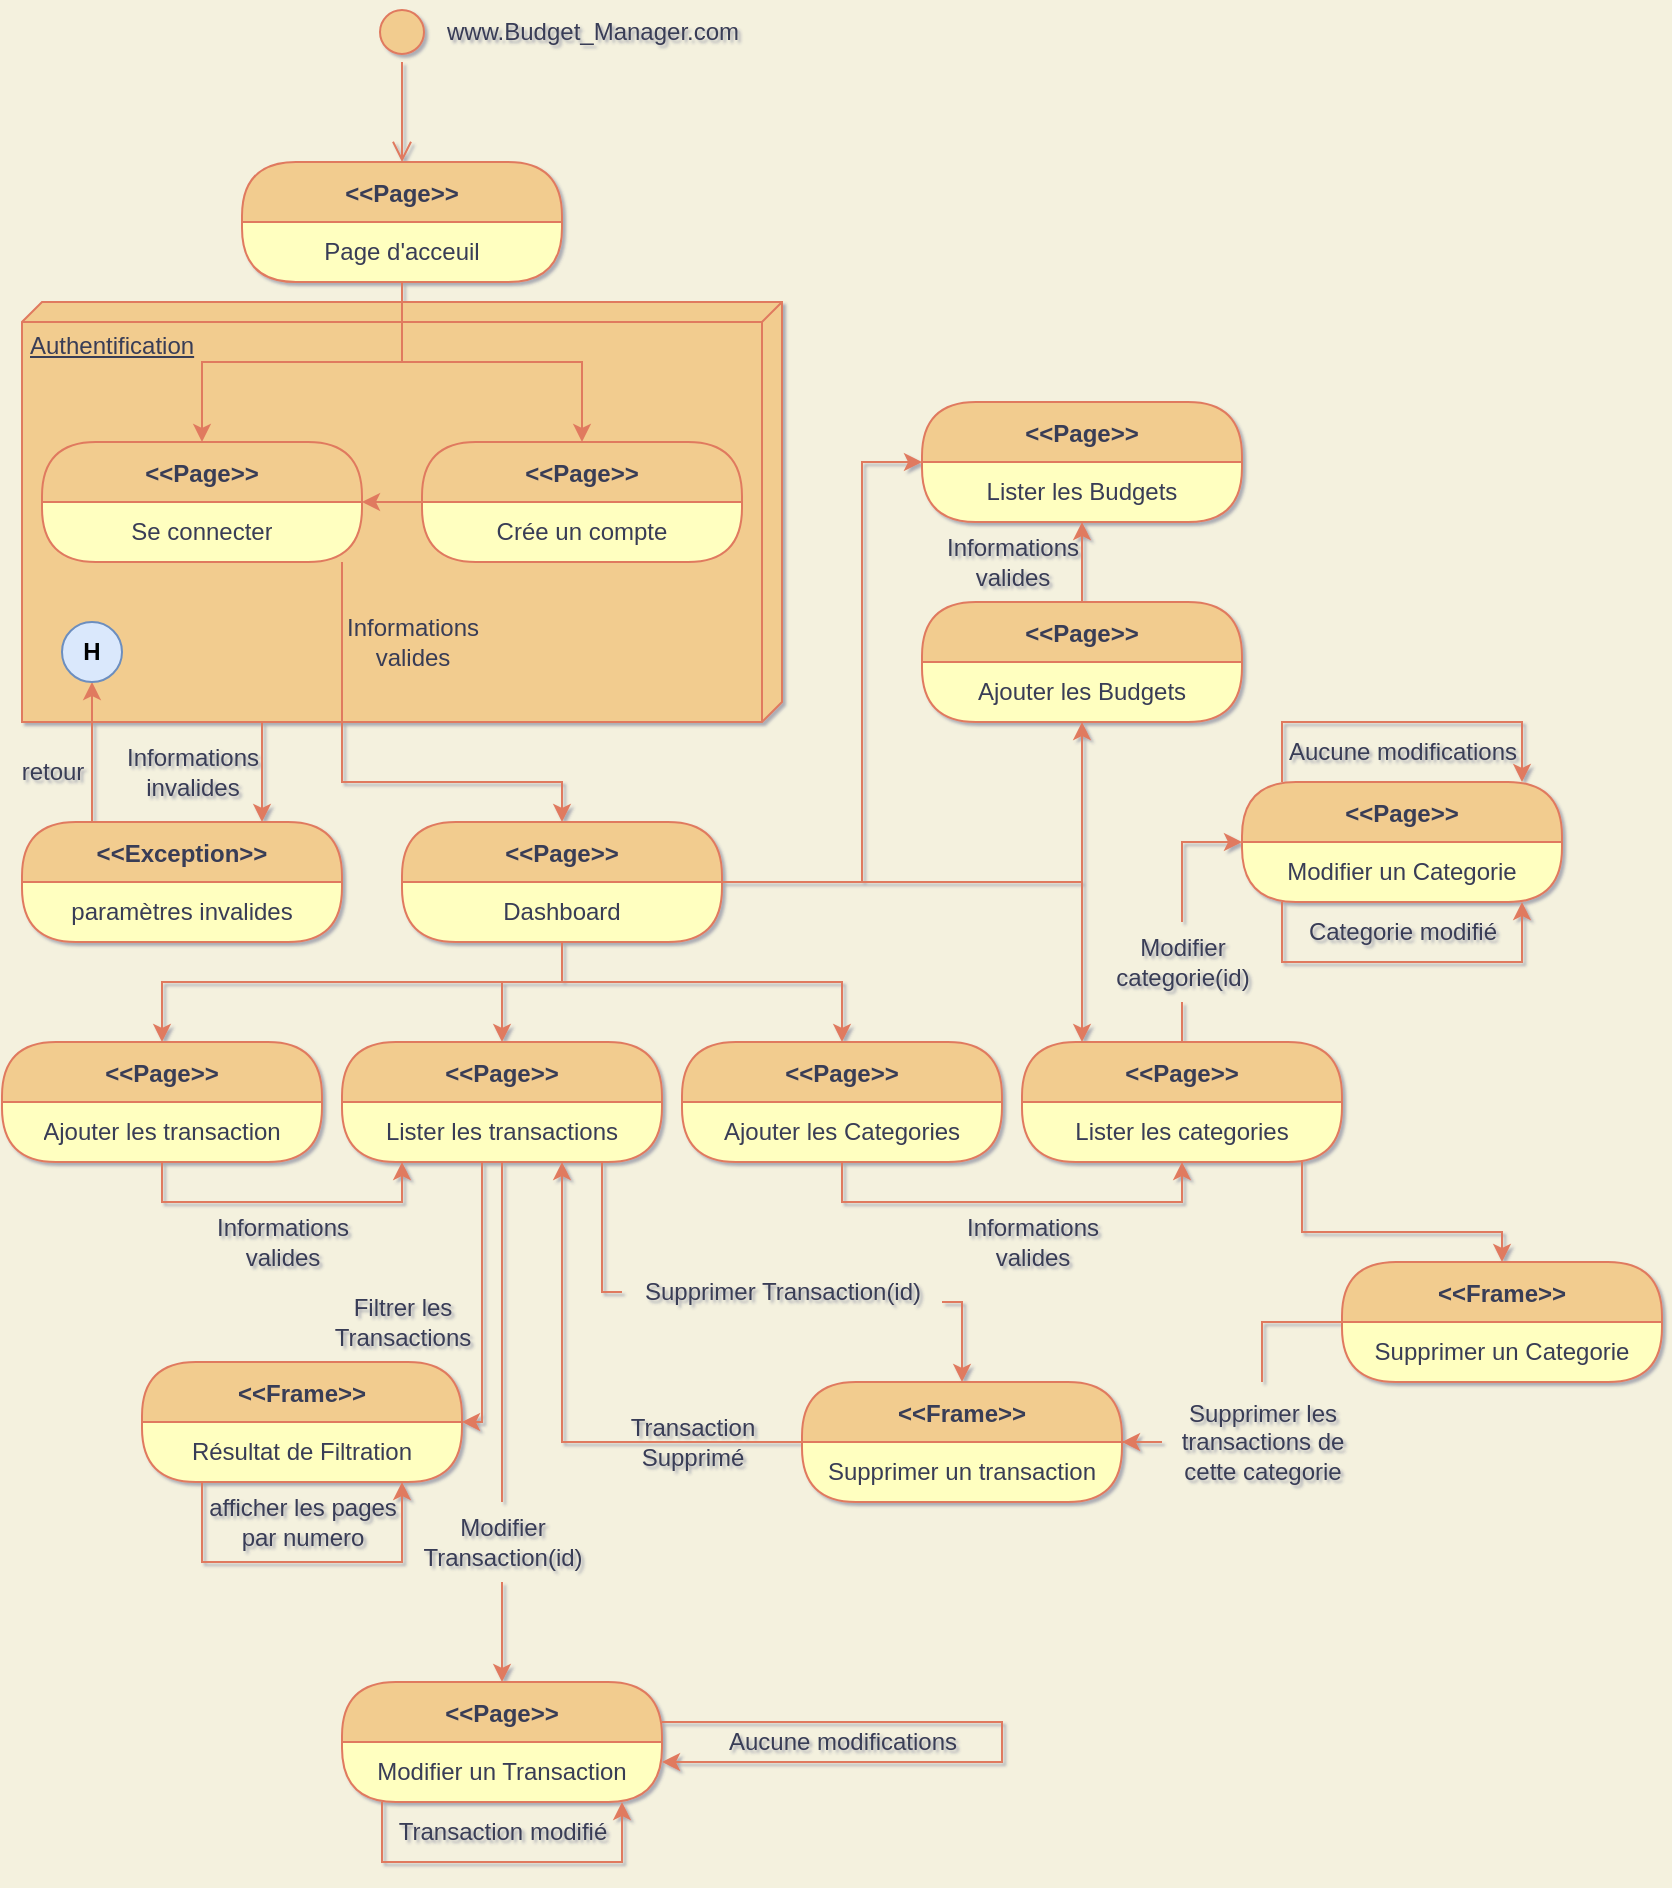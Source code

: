 <mxfile version="20.3.0" type="device"><diagram id="EVpfqpCD6WrxLZNTwMUx" name="Page-1"><mxGraphModel dx="1717" dy="1062" grid="1" gridSize="10" guides="1" tooltips="1" connect="1" arrows="1" fold="1" page="1" pageScale="1" pageWidth="850" pageHeight="1100" background="#F4F1DE" math="0" shadow="1"><root><mxCell id="0"/><mxCell id="1" parent="0"/><mxCell id="MiM-1E3YvBiswxyoz1YO-7" value="&lt;&lt;Page&gt;&gt;" style="swimlane;fontStyle=1;align=center;verticalAlign=middle;childLayout=stackLayout;horizontal=1;startSize=30;horizontalStack=0;resizeParent=0;resizeLast=1;container=0;fontColor=#393C56;collapsible=0;rounded=1;arcSize=30;strokeColor=#E07A5F;fillColor=#F2CC8F;swimlaneFillColor=#ffffc0;dropTarget=0;" parent="1" vertex="1"><mxGeometry x="130" y="150" width="160" height="60" as="geometry"/></mxCell><mxCell id="MiM-1E3YvBiswxyoz1YO-8" value="Page d'acceuil" style="text;html=1;strokeColor=none;fillColor=none;align=center;verticalAlign=middle;spacingLeft=4;spacingRight=4;whiteSpace=wrap;overflow=hidden;rotatable=0;fontColor=#393C56;" parent="MiM-1E3YvBiswxyoz1YO-7" vertex="1"><mxGeometry y="30" width="160" height="30" as="geometry"/></mxCell><mxCell id="MiM-1E3YvBiswxyoz1YO-10" value="Subtitle" style="text;html=1;strokeColor=none;fillColor=none;align=center;verticalAlign=middle;spacingLeft=4;spacingRight=4;whiteSpace=wrap;overflow=hidden;rotatable=0;fontColor=#393C56;" parent="MiM-1E3YvBiswxyoz1YO-7" vertex="1"><mxGeometry y="60" width="160" as="geometry"/></mxCell><mxCell id="Hfaq_CorkBLw1RQd7HuE-3" style="edgeStyle=orthogonalEdgeStyle;rounded=0;orthogonalLoop=1;jettySize=auto;html=1;strokeColor=#E07A5F;fontColor=#393C56;fillColor=#F2CC8F;" edge="1" parent="1" source="MiM-1E3YvBiswxyoz1YO-39" target="MiM-1E3YvBiswxyoz1YO-20"><mxGeometry relative="1" as="geometry"><Array as="points"><mxPoint x="140" y="470"/><mxPoint x="140" y="470"/></Array></mxGeometry></mxCell><mxCell id="MiM-1E3YvBiswxyoz1YO-39" value="Authentification" style="verticalAlign=top;align=left;spacingTop=8;spacingLeft=2;spacingRight=12;shape=cube;size=10;direction=south;fontStyle=4;html=1;fillColor=#F2CC8F;strokeColor=#E07A5F;fontColor=#393C56;" parent="1" vertex="1"><mxGeometry x="20" y="220" width="380" height="210" as="geometry"/></mxCell><mxCell id="MiM-1E3YvBiswxyoz1YO-11" value="&lt;&lt;Frame&gt;&gt;" style="swimlane;fontStyle=1;align=center;verticalAlign=middle;childLayout=stackLayout;horizontal=1;startSize=30;horizontalStack=0;resizeParent=0;resizeLast=1;container=0;fontColor=#393C56;collapsible=0;rounded=1;arcSize=30;strokeColor=#E07A5F;fillColor=#F2CC8F;swimlaneFillColor=#ffffc0;dropTarget=0;" parent="1" vertex="1"><mxGeometry x="80" y="750" width="160" height="60" as="geometry"/></mxCell><mxCell id="MiM-1E3YvBiswxyoz1YO-12" value="Résultat de Filtration" style="text;html=1;strokeColor=none;fillColor=none;align=center;verticalAlign=middle;spacingLeft=4;spacingRight=4;whiteSpace=wrap;overflow=hidden;rotatable=0;fontColor=#393C56;" parent="MiM-1E3YvBiswxyoz1YO-11" vertex="1"><mxGeometry y="30" width="160" height="30" as="geometry"/></mxCell><mxCell id="MiM-1E3YvBiswxyoz1YO-13" value="Subtitle" style="text;html=1;strokeColor=none;fillColor=none;align=center;verticalAlign=middle;spacingLeft=4;spacingRight=4;whiteSpace=wrap;overflow=hidden;rotatable=0;fontColor=#393C56;" parent="MiM-1E3YvBiswxyoz1YO-11" vertex="1"><mxGeometry y="60" width="160" as="geometry"/></mxCell><mxCell id="Hfaq_CorkBLw1RQd7HuE-16" style="edgeStyle=orthogonalEdgeStyle;rounded=0;orthogonalLoop=1;jettySize=auto;html=1;strokeColor=#E07A5F;fontColor=#393C56;fillColor=#F2CC8F;startArrow=none;" edge="1" parent="1" source="Hfaq_CorkBLw1RQd7HuE-18" target="MiM-1E3YvBiswxyoz1YO-49"><mxGeometry relative="1" as="geometry"><Array as="points"><mxPoint x="290" y="790"/></Array></mxGeometry></mxCell><mxCell id="Hfaq_CorkBLw1RQd7HuE-8" value="&lt;&lt;Frame&gt;&gt;" style="swimlane;fontStyle=1;align=center;verticalAlign=middle;childLayout=stackLayout;horizontal=1;startSize=30;horizontalStack=0;resizeParent=0;resizeLast=1;container=0;fontColor=#393C56;collapsible=0;rounded=1;arcSize=30;strokeColor=#E07A5F;fillColor=#F2CC8F;swimlaneFillColor=#ffffc0;dropTarget=0;" vertex="1" parent="1"><mxGeometry x="410" y="760" width="160" height="60" as="geometry"/></mxCell><mxCell id="Hfaq_CorkBLw1RQd7HuE-9" value="Supprimer un transaction" style="text;html=1;strokeColor=none;fillColor=none;align=center;verticalAlign=middle;spacingLeft=4;spacingRight=4;whiteSpace=wrap;overflow=hidden;rotatable=0;fontColor=#393C56;" vertex="1" parent="Hfaq_CorkBLw1RQd7HuE-8"><mxGeometry y="30" width="160" height="30" as="geometry"/></mxCell><mxCell id="Hfaq_CorkBLw1RQd7HuE-10" value="Subtitle" style="text;html=1;strokeColor=none;fillColor=none;align=center;verticalAlign=middle;spacingLeft=4;spacingRight=4;whiteSpace=wrap;overflow=hidden;rotatable=0;fontColor=#393C56;" vertex="1" parent="Hfaq_CorkBLw1RQd7HuE-8"><mxGeometry y="60" width="160" as="geometry"/></mxCell><mxCell id="MiM-1E3YvBiswxyoz1YO-36" style="edgeStyle=orthogonalEdgeStyle;rounded=0;orthogonalLoop=1;jettySize=auto;html=1;labelBackgroundColor=#F4F1DE;strokeColor=#E07A5F;fontColor=#393C56;" parent="1" source="MiM-1E3YvBiswxyoz1YO-7" target="MiM-1E3YvBiswxyoz1YO-23" edge="1"><mxGeometry relative="1" as="geometry"/></mxCell><mxCell id="MiM-1E3YvBiswxyoz1YO-14" value="&lt;&lt;Page&gt;&gt;" style="swimlane;fontStyle=1;align=center;verticalAlign=middle;childLayout=stackLayout;horizontal=1;startSize=30;horizontalStack=0;resizeParent=0;resizeLast=1;container=0;fontColor=#393C56;collapsible=0;rounded=1;arcSize=30;strokeColor=#E07A5F;fillColor=#F2CC8F;swimlaneFillColor=#ffffc0;dropTarget=0;" parent="1" vertex="1"><mxGeometry x="10" y="590" width="160" height="60" as="geometry"/></mxCell><mxCell id="MiM-1E3YvBiswxyoz1YO-15" value="Ajouter les transaction" style="text;html=1;strokeColor=none;fillColor=none;align=center;verticalAlign=middle;spacingLeft=4;spacingRight=4;whiteSpace=wrap;overflow=hidden;rotatable=0;fontColor=#393C56;" parent="MiM-1E3YvBiswxyoz1YO-14" vertex="1"><mxGeometry y="30" width="160" height="30" as="geometry"/></mxCell><mxCell id="MiM-1E3YvBiswxyoz1YO-16" value="Subtitle" style="text;html=1;strokeColor=none;fillColor=none;align=center;verticalAlign=middle;spacingLeft=4;spacingRight=4;whiteSpace=wrap;overflow=hidden;rotatable=0;fontColor=#393C56;" parent="MiM-1E3YvBiswxyoz1YO-14" vertex="1"><mxGeometry y="60" width="160" as="geometry"/></mxCell><mxCell id="MiM-1E3YvBiswxyoz1YO-75" style="edgeStyle=orthogonalEdgeStyle;rounded=0;orthogonalLoop=1;jettySize=auto;html=1;entryX=0;entryY=0;entryDx=0;entryDy=0;strokeColor=#E07A5F;fontColor=#393C56;fillColor=#F2CC8F;labelBackgroundColor=#F4F1DE;" parent="1" source="MiM-1E3YvBiswxyoz1YO-17" target="MiM-1E3YvBiswxyoz1YO-63" edge="1"><mxGeometry relative="1" as="geometry"><Array as="points"><mxPoint x="440" y="510"/><mxPoint x="440" y="300"/></Array></mxGeometry></mxCell><mxCell id="MiM-1E3YvBiswxyoz1YO-17" value="&lt;&lt;Page&gt;&gt;" style="swimlane;fontStyle=1;align=center;verticalAlign=middle;childLayout=stackLayout;horizontal=1;startSize=30;horizontalStack=0;resizeParent=0;resizeLast=1;container=0;fontColor=#393C56;collapsible=0;rounded=1;arcSize=30;strokeColor=#E07A5F;fillColor=#F2CC8F;swimlaneFillColor=#ffffc0;dropTarget=0;" parent="1" vertex="1"><mxGeometry x="210" y="480" width="160" height="60" as="geometry"/></mxCell><mxCell id="MiM-1E3YvBiswxyoz1YO-18" value="Dashboard" style="text;html=1;strokeColor=none;fillColor=none;align=center;verticalAlign=middle;spacingLeft=4;spacingRight=4;whiteSpace=wrap;overflow=hidden;rotatable=0;fontColor=#393C56;" parent="MiM-1E3YvBiswxyoz1YO-17" vertex="1"><mxGeometry y="30" width="160" height="30" as="geometry"/></mxCell><mxCell id="MiM-1E3YvBiswxyoz1YO-19" value="Subtitle" style="text;html=1;strokeColor=none;fillColor=none;align=center;verticalAlign=middle;spacingLeft=4;spacingRight=4;whiteSpace=wrap;overflow=hidden;rotatable=0;fontColor=#393C56;" parent="MiM-1E3YvBiswxyoz1YO-17" vertex="1"><mxGeometry y="60" width="160" as="geometry"/></mxCell><mxCell id="Hfaq_CorkBLw1RQd7HuE-6" style="edgeStyle=orthogonalEdgeStyle;rounded=0;orthogonalLoop=1;jettySize=auto;html=1;strokeColor=#E07A5F;fontColor=#393C56;fillColor=#F2CC8F;" edge="1" parent="1" source="MiM-1E3YvBiswxyoz1YO-20" target="MiM-1E3YvBiswxyoz1YO-40"><mxGeometry relative="1" as="geometry"><Array as="points"><mxPoint x="55" y="460"/><mxPoint x="55" y="460"/></Array></mxGeometry></mxCell><mxCell id="MiM-1E3YvBiswxyoz1YO-20" value="&lt;&lt;Exception&gt;&gt;" style="swimlane;fontStyle=1;align=center;verticalAlign=middle;childLayout=stackLayout;horizontal=1;startSize=30;horizontalStack=0;resizeParent=0;resizeLast=1;container=0;fontColor=#393C56;collapsible=0;rounded=1;arcSize=30;strokeColor=#E07A5F;fillColor=#F2CC8F;swimlaneFillColor=#ffffc0;dropTarget=0;" parent="1" vertex="1"><mxGeometry x="20" y="480" width="160" height="60" as="geometry"/></mxCell><mxCell id="MiM-1E3YvBiswxyoz1YO-21" value="paramètres invalides" style="text;html=1;strokeColor=none;fillColor=none;align=center;verticalAlign=middle;spacingLeft=4;spacingRight=4;whiteSpace=wrap;overflow=hidden;rotatable=0;fontColor=#393C56;" parent="MiM-1E3YvBiswxyoz1YO-20" vertex="1"><mxGeometry y="30" width="160" height="30" as="geometry"/></mxCell><mxCell id="MiM-1E3YvBiswxyoz1YO-22" value="Subtitle" style="text;html=1;strokeColor=none;fillColor=none;align=center;verticalAlign=middle;spacingLeft=4;spacingRight=4;whiteSpace=wrap;overflow=hidden;rotatable=0;fontColor=#393C56;" parent="MiM-1E3YvBiswxyoz1YO-20" vertex="1"><mxGeometry y="60" width="160" as="geometry"/></mxCell><mxCell id="MiM-1E3YvBiswxyoz1YO-32" value="" style="group;fontColor=#393C56;" parent="1" vertex="1" connectable="0"><mxGeometry x="195" y="70" width="195" height="30" as="geometry"/></mxCell><mxCell id="MiM-1E3YvBiswxyoz1YO-1" value="" style="ellipse;html=1;shape=startState;fillColor=#F2CC8F;strokeColor=#E07A5F;fontColor=#393C56;" parent="MiM-1E3YvBiswxyoz1YO-32" vertex="1"><mxGeometry width="30" height="30" as="geometry"/></mxCell><mxCell id="MiM-1E3YvBiswxyoz1YO-2" value="" style="edgeStyle=orthogonalEdgeStyle;html=1;verticalAlign=bottom;endArrow=open;endSize=8;strokeColor=#E07A5F;rounded=0;labelBackgroundColor=#F4F1DE;fontColor=#393C56;" parent="MiM-1E3YvBiswxyoz1YO-32" source="MiM-1E3YvBiswxyoz1YO-1" target="MiM-1E3YvBiswxyoz1YO-7" edge="1"><mxGeometry relative="1" as="geometry"><mxPoint x="160" y="110" as="targetPoint"/></mxGeometry></mxCell><mxCell id="MiM-1E3YvBiswxyoz1YO-30" value="www.Budget_Manager.com" style="text;html=1;align=center;verticalAlign=middle;resizable=0;points=[];autosize=1;strokeColor=none;fillColor=none;fontColor=#393C56;" parent="MiM-1E3YvBiswxyoz1YO-32" vertex="1"><mxGeometry x="25" width="170" height="30" as="geometry"/></mxCell><mxCell id="MiM-1E3YvBiswxyoz1YO-33" value="&lt;&lt;Page&gt;&gt;" style="swimlane;fontStyle=1;align=center;verticalAlign=middle;childLayout=stackLayout;horizontal=1;startSize=30;horizontalStack=0;resizeParent=0;resizeLast=1;container=0;fontColor=#393C56;collapsible=0;rounded=1;arcSize=30;strokeColor=#E07A5F;fillColor=#F2CC8F;swimlaneFillColor=#ffffc0;dropTarget=0;" parent="1" vertex="1"><mxGeometry x="220" y="290" width="160" height="60" as="geometry"/></mxCell><mxCell id="MiM-1E3YvBiswxyoz1YO-34" value="Crée un compte" style="text;html=1;strokeColor=none;fillColor=none;align=center;verticalAlign=middle;spacingLeft=4;spacingRight=4;whiteSpace=wrap;overflow=hidden;rotatable=0;fontColor=#393C56;" parent="MiM-1E3YvBiswxyoz1YO-33" vertex="1"><mxGeometry y="30" width="160" height="30" as="geometry"/></mxCell><mxCell id="MiM-1E3YvBiswxyoz1YO-35" value="Subtitle" style="text;html=1;strokeColor=none;fillColor=none;align=center;verticalAlign=middle;spacingLeft=4;spacingRight=4;whiteSpace=wrap;overflow=hidden;rotatable=0;fontColor=#393C56;" parent="MiM-1E3YvBiswxyoz1YO-33" vertex="1"><mxGeometry y="60" width="160" as="geometry"/></mxCell><mxCell id="MiM-1E3YvBiswxyoz1YO-37" style="edgeStyle=orthogonalEdgeStyle;rounded=0;orthogonalLoop=1;jettySize=auto;html=1;labelBackgroundColor=#F4F1DE;strokeColor=#E07A5F;fontColor=#393C56;" parent="1" source="MiM-1E3YvBiswxyoz1YO-8" target="MiM-1E3YvBiswxyoz1YO-33" edge="1"><mxGeometry relative="1" as="geometry"/></mxCell><mxCell id="MiM-1E3YvBiswxyoz1YO-41" value="" style="group;fontColor=#393C56;" parent="1" vertex="1" connectable="0"><mxGeometry x="30" y="290" width="160" height="60" as="geometry"/></mxCell><mxCell id="MiM-1E3YvBiswxyoz1YO-23" value="&lt;&lt;Page&gt;&gt;" style="swimlane;fontStyle=1;align=center;verticalAlign=middle;childLayout=stackLayout;horizontal=1;startSize=30;horizontalStack=0;resizeParent=0;resizeLast=1;container=0;fontColor=#393C56;collapsible=0;rounded=1;arcSize=30;strokeColor=#E07A5F;fillColor=#F2CC8F;swimlaneFillColor=#ffffc0;dropTarget=0;" parent="MiM-1E3YvBiswxyoz1YO-41" vertex="1"><mxGeometry width="160" height="60" as="geometry"/></mxCell><mxCell id="MiM-1E3YvBiswxyoz1YO-24" value="Se connecter" style="text;html=1;strokeColor=none;fillColor=none;align=center;verticalAlign=middle;spacingLeft=4;spacingRight=4;whiteSpace=wrap;overflow=hidden;rotatable=0;fontColor=#393C56;" parent="MiM-1E3YvBiswxyoz1YO-23" vertex="1"><mxGeometry y="30" width="160" height="30" as="geometry"/></mxCell><mxCell id="MiM-1E3YvBiswxyoz1YO-25" value="Subtitle" style="text;html=1;strokeColor=none;fillColor=none;align=center;verticalAlign=middle;spacingLeft=4;spacingRight=4;whiteSpace=wrap;overflow=hidden;rotatable=0;fontColor=#393C56;" parent="MiM-1E3YvBiswxyoz1YO-23" vertex="1"><mxGeometry y="60" width="160" as="geometry"/></mxCell><mxCell id="MiM-1E3YvBiswxyoz1YO-47" style="edgeStyle=orthogonalEdgeStyle;rounded=0;orthogonalLoop=1;jettySize=auto;html=1;strokeColor=#E07A5F;fontColor=#393C56;fillColor=#F2CC8F;labelBackgroundColor=#F4F1DE;" parent="1" source="MiM-1E3YvBiswxyoz1YO-34" target="MiM-1E3YvBiswxyoz1YO-23" edge="1"><mxGeometry relative="1" as="geometry"><Array as="points"><mxPoint x="210" y="320"/><mxPoint x="210" y="320"/></Array></mxGeometry></mxCell><mxCell id="MiM-1E3YvBiswxyoz1YO-48" style="edgeStyle=orthogonalEdgeStyle;rounded=0;orthogonalLoop=1;jettySize=auto;html=1;strokeColor=#E07A5F;fontColor=#393C56;fillColor=#F2CC8F;labelBackgroundColor=#F4F1DE;" parent="1" source="MiM-1E3YvBiswxyoz1YO-24" target="MiM-1E3YvBiswxyoz1YO-17" edge="1"><mxGeometry relative="1" as="geometry"><Array as="points"><mxPoint x="180" y="460"/><mxPoint x="290" y="460"/></Array></mxGeometry></mxCell><mxCell id="MiM-1E3YvBiswxyoz1YO-104" style="edgeStyle=orthogonalEdgeStyle;rounded=0;orthogonalLoop=1;jettySize=auto;html=1;strokeColor=#E07A5F;fontColor=#393C56;fillColor=#F2CC8F;labelBackgroundColor=#F4F1DE;" parent="1" source="MiM-1E3YvBiswxyoz1YO-49" target="MiM-1E3YvBiswxyoz1YO-11" edge="1"><mxGeometry relative="1" as="geometry"><Array as="points"><mxPoint x="250" y="780"/></Array></mxGeometry></mxCell><mxCell id="Hfaq_CorkBLw1RQd7HuE-15" style="edgeStyle=orthogonalEdgeStyle;rounded=0;orthogonalLoop=1;jettySize=auto;html=1;strokeColor=#E07A5F;fontColor=#393C56;fillColor=#F2CC8F;startArrow=none;" edge="1" parent="1" source="Hfaq_CorkBLw1RQd7HuE-17" target="Hfaq_CorkBLw1RQd7HuE-8"><mxGeometry relative="1" as="geometry"><Array as="points"><mxPoint x="320" y="720"/><mxPoint x="490" y="720"/></Array></mxGeometry></mxCell><mxCell id="Hfaq_CorkBLw1RQd7HuE-22" style="edgeStyle=orthogonalEdgeStyle;rounded=0;orthogonalLoop=1;jettySize=auto;html=1;strokeColor=#E07A5F;fontColor=#393C56;fillColor=#F2CC8F;startArrow=none;" edge="1" parent="1" source="Hfaq_CorkBLw1RQd7HuE-33" target="Hfaq_CorkBLw1RQd7HuE-26"><mxGeometry relative="1" as="geometry"><mxPoint x="270" y="900" as="targetPoint"/><Array as="points"/></mxGeometry></mxCell><mxCell id="MiM-1E3YvBiswxyoz1YO-49" value="&lt;&lt;Page&gt;&gt;" style="swimlane;fontStyle=1;align=center;verticalAlign=middle;childLayout=stackLayout;horizontal=1;startSize=30;horizontalStack=0;resizeParent=0;resizeLast=1;container=0;fontColor=#393C56;collapsible=0;rounded=1;arcSize=30;strokeColor=#E07A5F;fillColor=#F2CC8F;swimlaneFillColor=#ffffc0;dropTarget=0;" parent="1" vertex="1"><mxGeometry x="180" y="590" width="160" height="60" as="geometry"/></mxCell><mxCell id="MiM-1E3YvBiswxyoz1YO-50" value="Lister les transactions" style="text;html=1;strokeColor=none;fillColor=none;align=center;verticalAlign=middle;spacingLeft=4;spacingRight=4;whiteSpace=wrap;overflow=hidden;rotatable=0;fontColor=#393C56;" parent="MiM-1E3YvBiswxyoz1YO-49" vertex="1"><mxGeometry y="30" width="160" height="30" as="geometry"/></mxCell><mxCell id="MiM-1E3YvBiswxyoz1YO-51" value="Subtitle" style="text;html=1;strokeColor=none;fillColor=none;align=center;verticalAlign=middle;spacingLeft=4;spacingRight=4;whiteSpace=wrap;overflow=hidden;rotatable=0;fontColor=#393C56;" parent="MiM-1E3YvBiswxyoz1YO-49" vertex="1"><mxGeometry y="60" width="160" as="geometry"/></mxCell><mxCell id="MiM-1E3YvBiswxyoz1YO-84" style="edgeStyle=orthogonalEdgeStyle;rounded=0;orthogonalLoop=1;jettySize=auto;html=1;entryX=0.5;entryY=1;entryDx=0;entryDy=0;strokeColor=#E07A5F;fontColor=#393C56;fillColor=#F2CC8F;labelBackgroundColor=#F4F1DE;" parent="1" source="MiM-1E3YvBiswxyoz1YO-52" target="MiM-1E3YvBiswxyoz1YO-56" edge="1"><mxGeometry relative="1" as="geometry"><Array as="points"><mxPoint x="430" y="670"/><mxPoint x="600" y="670"/></Array></mxGeometry></mxCell><mxCell id="MiM-1E3YvBiswxyoz1YO-52" value="&lt;&lt;Page&gt;&gt;" style="swimlane;fontStyle=1;align=center;verticalAlign=middle;childLayout=stackLayout;horizontal=1;startSize=30;horizontalStack=0;resizeParent=0;resizeLast=1;container=0;fontColor=#393C56;collapsible=0;rounded=1;arcSize=30;strokeColor=#E07A5F;fillColor=#F2CC8F;swimlaneFillColor=#ffffc0;dropTarget=0;" parent="1" vertex="1"><mxGeometry x="350" y="590" width="160" height="60" as="geometry"/></mxCell><mxCell id="MiM-1E3YvBiswxyoz1YO-53" value="Ajouter les Categories" style="text;html=1;strokeColor=none;fillColor=none;align=center;verticalAlign=middle;spacingLeft=4;spacingRight=4;whiteSpace=wrap;overflow=hidden;rotatable=0;fontColor=#393C56;" parent="MiM-1E3YvBiswxyoz1YO-52" vertex="1"><mxGeometry y="30" width="160" height="30" as="geometry"/></mxCell><mxCell id="MiM-1E3YvBiswxyoz1YO-54" value="Subtitle" style="text;html=1;strokeColor=none;fillColor=none;align=center;verticalAlign=middle;spacingLeft=4;spacingRight=4;whiteSpace=wrap;overflow=hidden;rotatable=0;fontColor=#393C56;" parent="MiM-1E3YvBiswxyoz1YO-52" vertex="1"><mxGeometry y="60" width="160" as="geometry"/></mxCell><mxCell id="Hfaq_CorkBLw1RQd7HuE-26" value="&lt;&lt;Page&gt;&gt;" style="swimlane;fontStyle=1;align=center;verticalAlign=middle;childLayout=stackLayout;horizontal=1;startSize=30;horizontalStack=0;resizeParent=0;resizeLast=1;container=0;fontColor=#393C56;collapsible=0;rounded=1;arcSize=30;strokeColor=#E07A5F;fillColor=#F2CC8F;swimlaneFillColor=#ffffc0;dropTarget=0;" vertex="1" parent="1"><mxGeometry x="180" y="910" width="160" height="60" as="geometry"/></mxCell><mxCell id="Hfaq_CorkBLw1RQd7HuE-27" value="Modifier un Transaction" style="text;html=1;strokeColor=none;fillColor=none;align=center;verticalAlign=middle;spacingLeft=4;spacingRight=4;whiteSpace=wrap;overflow=hidden;rotatable=0;fontColor=#393C56;" vertex="1" parent="Hfaq_CorkBLw1RQd7HuE-26"><mxGeometry y="30" width="160" height="30" as="geometry"/></mxCell><mxCell id="Hfaq_CorkBLw1RQd7HuE-28" value="Subtitle" style="text;html=1;strokeColor=none;fillColor=none;align=center;verticalAlign=middle;spacingLeft=4;spacingRight=4;whiteSpace=wrap;overflow=hidden;rotatable=0;fontColor=#393C56;" vertex="1" parent="Hfaq_CorkBLw1RQd7HuE-26"><mxGeometry y="60" width="160" as="geometry"/></mxCell><mxCell id="Hfaq_CorkBLw1RQd7HuE-71" value="&lt;&lt;Page&gt;&gt;" style="swimlane;fontStyle=1;align=center;verticalAlign=middle;childLayout=stackLayout;horizontal=1;startSize=30;horizontalStack=0;resizeParent=0;resizeLast=1;container=0;fontColor=#393C56;collapsible=0;rounded=1;arcSize=30;strokeColor=#E07A5F;fillColor=#F2CC8F;swimlaneFillColor=#ffffc0;dropTarget=0;" vertex="1" parent="1"><mxGeometry x="630" y="460" width="160" height="60" as="geometry"/></mxCell><mxCell id="Hfaq_CorkBLw1RQd7HuE-72" value="Modifier un Categorie" style="text;html=1;strokeColor=none;fillColor=none;align=center;verticalAlign=middle;spacingLeft=4;spacingRight=4;whiteSpace=wrap;overflow=hidden;rotatable=0;fontColor=#393C56;" vertex="1" parent="Hfaq_CorkBLw1RQd7HuE-71"><mxGeometry y="30" width="160" height="30" as="geometry"/></mxCell><mxCell id="Hfaq_CorkBLw1RQd7HuE-73" value="Subtitle" style="text;html=1;strokeColor=none;fillColor=none;align=center;verticalAlign=middle;spacingLeft=4;spacingRight=4;whiteSpace=wrap;overflow=hidden;rotatable=0;fontColor=#393C56;" vertex="1" parent="Hfaq_CorkBLw1RQd7HuE-71"><mxGeometry y="60" width="160" as="geometry"/></mxCell><mxCell id="MiM-1E3YvBiswxyoz1YO-88" style="edgeStyle=orthogonalEdgeStyle;rounded=0;orthogonalLoop=1;jettySize=auto;html=1;entryX=0.5;entryY=1;entryDx=0;entryDy=0;strokeColor=#E07A5F;fontColor=#393C56;fillColor=#F2CC8F;labelBackgroundColor=#F4F1DE;" parent="1" source="MiM-1E3YvBiswxyoz1YO-59" target="MiM-1E3YvBiswxyoz1YO-63" edge="1"><mxGeometry relative="1" as="geometry"/></mxCell><mxCell id="MiM-1E3YvBiswxyoz1YO-59" value="&lt;&lt;Page&gt;&gt;" style="swimlane;fontStyle=1;align=center;verticalAlign=middle;childLayout=stackLayout;horizontal=1;startSize=30;horizontalStack=0;resizeParent=0;resizeLast=1;container=0;fontColor=#393C56;collapsible=0;rounded=1;arcSize=30;strokeColor=#E07A5F;fillColor=#F2CC8F;swimlaneFillColor=#ffffc0;dropTarget=0;" parent="1" vertex="1"><mxGeometry x="470" y="370" width="160" height="60" as="geometry"/></mxCell><mxCell id="MiM-1E3YvBiswxyoz1YO-60" value="Ajouter les Budgets" style="text;html=1;strokeColor=none;fillColor=none;align=center;verticalAlign=middle;spacingLeft=4;spacingRight=4;whiteSpace=wrap;overflow=hidden;rotatable=0;fontColor=#393C56;" parent="MiM-1E3YvBiswxyoz1YO-59" vertex="1"><mxGeometry y="30" width="160" height="30" as="geometry"/></mxCell><mxCell id="MiM-1E3YvBiswxyoz1YO-61" value="Subtitle" style="text;html=1;strokeColor=none;fillColor=none;align=center;verticalAlign=middle;spacingLeft=4;spacingRight=4;whiteSpace=wrap;overflow=hidden;rotatable=0;fontColor=#393C56;" parent="MiM-1E3YvBiswxyoz1YO-59" vertex="1"><mxGeometry y="60" width="160" as="geometry"/></mxCell><mxCell id="Hfaq_CorkBLw1RQd7HuE-46" style="edgeStyle=orthogonalEdgeStyle;rounded=0;orthogonalLoop=1;jettySize=auto;html=1;strokeColor=#E07A5F;fontColor=#393C56;fillColor=#F2CC8F;" edge="1" parent="1" source="MiM-1E3YvBiswxyoz1YO-55" target="Hfaq_CorkBLw1RQd7HuE-43"><mxGeometry relative="1" as="geometry"><Array as="points"><mxPoint x="660" y="685"/><mxPoint x="760" y="685"/></Array></mxGeometry></mxCell><mxCell id="Hfaq_CorkBLw1RQd7HuE-78" style="edgeStyle=orthogonalEdgeStyle;rounded=0;orthogonalLoop=1;jettySize=auto;html=1;strokeColor=#E07A5F;fontColor=#393C56;fillColor=#F2CC8F;startArrow=none;" edge="1" parent="1" source="Hfaq_CorkBLw1RQd7HuE-79" target="Hfaq_CorkBLw1RQd7HuE-71"><mxGeometry relative="1" as="geometry"><Array as="points"><mxPoint x="600" y="490"/></Array></mxGeometry></mxCell><mxCell id="MiM-1E3YvBiswxyoz1YO-55" value="&lt;&lt;Page&gt;&gt;" style="swimlane;fontStyle=1;align=center;verticalAlign=middle;childLayout=stackLayout;horizontal=1;startSize=30;horizontalStack=0;resizeParent=0;resizeLast=1;container=0;fontColor=#393C56;collapsible=0;rounded=1;arcSize=30;strokeColor=#E07A5F;fillColor=#F2CC8F;swimlaneFillColor=#ffffc0;dropTarget=0;" parent="1" vertex="1"><mxGeometry x="520" y="590" width="160" height="60" as="geometry"/></mxCell><mxCell id="MiM-1E3YvBiswxyoz1YO-56" value="Lister les categories" style="text;html=1;strokeColor=none;fillColor=none;align=center;verticalAlign=middle;spacingLeft=4;spacingRight=4;whiteSpace=wrap;overflow=hidden;rotatable=0;fontColor=#393C56;" parent="MiM-1E3YvBiswxyoz1YO-55" vertex="1"><mxGeometry y="30" width="160" height="30" as="geometry"/></mxCell><mxCell id="MiM-1E3YvBiswxyoz1YO-57" value="Subtitle" style="text;html=1;strokeColor=none;fillColor=none;align=center;verticalAlign=middle;spacingLeft=4;spacingRight=4;whiteSpace=wrap;overflow=hidden;rotatable=0;fontColor=#393C56;" parent="MiM-1E3YvBiswxyoz1YO-55" vertex="1"><mxGeometry y="60" width="160" as="geometry"/></mxCell><mxCell id="MiM-1E3YvBiswxyoz1YO-62" value="&lt;&lt;Page&gt;&gt;" style="swimlane;fontStyle=1;align=center;verticalAlign=middle;childLayout=stackLayout;horizontal=1;startSize=30;horizontalStack=0;resizeParent=0;resizeLast=1;container=0;fontColor=#393C56;collapsible=0;rounded=1;arcSize=30;strokeColor=#E07A5F;fillColor=#F2CC8F;swimlaneFillColor=#ffffc0;dropTarget=0;" parent="1" vertex="1"><mxGeometry x="470" y="270" width="160" height="60" as="geometry"/></mxCell><mxCell id="MiM-1E3YvBiswxyoz1YO-63" value="Lister les Budgets" style="text;html=1;strokeColor=none;fillColor=none;align=center;verticalAlign=middle;spacingLeft=4;spacingRight=4;whiteSpace=wrap;overflow=hidden;rotatable=0;fontColor=#393C56;" parent="MiM-1E3YvBiswxyoz1YO-62" vertex="1"><mxGeometry y="30" width="160" height="30" as="geometry"/></mxCell><mxCell id="MiM-1E3YvBiswxyoz1YO-64" value="Subtitle" style="text;html=1;strokeColor=none;fillColor=none;align=center;verticalAlign=middle;spacingLeft=4;spacingRight=4;whiteSpace=wrap;overflow=hidden;rotatable=0;fontColor=#393C56;" parent="MiM-1E3YvBiswxyoz1YO-62" vertex="1"><mxGeometry y="60" width="160" as="geometry"/></mxCell><mxCell id="MiM-1E3YvBiswxyoz1YO-70" style="edgeStyle=orthogonalEdgeStyle;rounded=0;orthogonalLoop=1;jettySize=auto;html=1;strokeColor=#E07A5F;fontColor=#393C56;fillColor=#F2CC8F;labelBackgroundColor=#F4F1DE;" parent="1" source="MiM-1E3YvBiswxyoz1YO-18" target="MiM-1E3YvBiswxyoz1YO-14" edge="1"><mxGeometry relative="1" as="geometry"><Array as="points"><mxPoint x="290" y="560"/><mxPoint x="90" y="560"/></Array></mxGeometry></mxCell><mxCell id="MiM-1E3YvBiswxyoz1YO-71" style="edgeStyle=orthogonalEdgeStyle;rounded=0;orthogonalLoop=1;jettySize=auto;html=1;entryX=0.5;entryY=0;entryDx=0;entryDy=0;strokeColor=#E07A5F;fontColor=#393C56;fillColor=#F2CC8F;labelBackgroundColor=#F4F1DE;" parent="1" source="MiM-1E3YvBiswxyoz1YO-18" target="MiM-1E3YvBiswxyoz1YO-49" edge="1"><mxGeometry relative="1" as="geometry"><Array as="points"><mxPoint x="290" y="560"/><mxPoint x="260" y="560"/></Array></mxGeometry></mxCell><mxCell id="MiM-1E3YvBiswxyoz1YO-72" style="edgeStyle=orthogonalEdgeStyle;rounded=0;orthogonalLoop=1;jettySize=auto;html=1;entryX=0.5;entryY=0;entryDx=0;entryDy=0;strokeColor=#E07A5F;fontColor=#393C56;fillColor=#F2CC8F;labelBackgroundColor=#F4F1DE;" parent="1" source="MiM-1E3YvBiswxyoz1YO-18" target="MiM-1E3YvBiswxyoz1YO-52" edge="1"><mxGeometry relative="1" as="geometry"><Array as="points"><mxPoint x="290" y="560"/><mxPoint x="430" y="560"/></Array></mxGeometry></mxCell><mxCell id="MiM-1E3YvBiswxyoz1YO-73" style="edgeStyle=orthogonalEdgeStyle;rounded=0;orthogonalLoop=1;jettySize=auto;html=1;strokeColor=#E07A5F;fontColor=#393C56;fillColor=#F2CC8F;labelBackgroundColor=#F4F1DE;" parent="1" source="MiM-1E3YvBiswxyoz1YO-18" target="MiM-1E3YvBiswxyoz1YO-55" edge="1"><mxGeometry relative="1" as="geometry"><Array as="points"><mxPoint x="550" y="510"/></Array></mxGeometry></mxCell><mxCell id="MiM-1E3YvBiswxyoz1YO-74" style="edgeStyle=orthogonalEdgeStyle;rounded=0;orthogonalLoop=1;jettySize=auto;html=1;strokeColor=#E07A5F;fontColor=#393C56;fillColor=#F2CC8F;labelBackgroundColor=#F4F1DE;" parent="1" source="MiM-1E3YvBiswxyoz1YO-18" target="MiM-1E3YvBiswxyoz1YO-59" edge="1"><mxGeometry relative="1" as="geometry"><Array as="points"><mxPoint x="550" y="510"/></Array></mxGeometry></mxCell><mxCell id="MiM-1E3YvBiswxyoz1YO-86" style="edgeStyle=orthogonalEdgeStyle;rounded=0;orthogonalLoop=1;jettySize=auto;html=1;strokeColor=#E07A5F;fontColor=#393C56;fillColor=#F2CC8F;labelBackgroundColor=#F4F1DE;" parent="1" source="MiM-1E3YvBiswxyoz1YO-15" target="MiM-1E3YvBiswxyoz1YO-49" edge="1"><mxGeometry relative="1" as="geometry"><Array as="points"><mxPoint x="90" y="670"/><mxPoint x="210" y="670"/></Array></mxGeometry></mxCell><mxCell id="MiM-1E3YvBiswxyoz1YO-93" value="Informations&lt;br&gt;invalides" style="text;html=1;align=center;verticalAlign=middle;resizable=0;points=[];autosize=1;strokeColor=none;fillColor=none;fontColor=#393C56;" parent="1" vertex="1"><mxGeometry x="60" y="435" width="90" height="40" as="geometry"/></mxCell><mxCell id="MiM-1E3YvBiswxyoz1YO-96" value="Informations&lt;br&gt;valides" style="text;html=1;align=center;verticalAlign=middle;resizable=0;points=[];autosize=1;strokeColor=none;fillColor=none;fontColor=#393C56;" parent="1" vertex="1"><mxGeometry x="170" y="370" width="90" height="40" as="geometry"/></mxCell><mxCell id="MiM-1E3YvBiswxyoz1YO-97" value="retour" style="text;html=1;align=center;verticalAlign=middle;resizable=0;points=[];autosize=1;strokeColor=none;fillColor=none;fontColor=#393C56;" parent="1" vertex="1"><mxGeometry x="10" y="440" width="50" height="30" as="geometry"/></mxCell><mxCell id="MiM-1E3YvBiswxyoz1YO-100" value="Informations&lt;br&gt;valides" style="text;html=1;align=center;verticalAlign=middle;resizable=0;points=[];autosize=1;strokeColor=none;fillColor=none;fontColor=#393C56;" parent="1" vertex="1"><mxGeometry x="105" y="670" width="90" height="40" as="geometry"/></mxCell><mxCell id="MiM-1E3YvBiswxyoz1YO-101" value="Informations&lt;br&gt;valides" style="text;html=1;align=center;verticalAlign=middle;resizable=0;points=[];autosize=1;strokeColor=none;fillColor=none;fontColor=#393C56;" parent="1" vertex="1"><mxGeometry x="480" y="670" width="90" height="40" as="geometry"/></mxCell><mxCell id="MiM-1E3YvBiswxyoz1YO-103" value="Informations&lt;br&gt;valides" style="text;html=1;align=center;verticalAlign=middle;resizable=0;points=[];autosize=1;strokeColor=none;fillColor=none;fontColor=#393C56;" parent="1" vertex="1"><mxGeometry x="470" y="330" width="90" height="40" as="geometry"/></mxCell><mxCell id="MiM-1E3YvBiswxyoz1YO-40" value="&lt;b&gt;H&lt;/b&gt;" style="ellipse;whiteSpace=wrap;html=1;strokeColor=#6c8ebf;fillColor=#dae8fc;" parent="1" vertex="1"><mxGeometry x="40" y="380" width="30" height="30" as="geometry"/></mxCell><mxCell id="Hfaq_CorkBLw1RQd7HuE-12" value="Filtrer les&lt;br&gt;Transactions" style="text;html=1;align=center;verticalAlign=middle;resizable=0;points=[];autosize=1;strokeColor=none;fillColor=none;fontColor=#393C56;" vertex="1" parent="1"><mxGeometry x="165" y="710" width="90" height="40" as="geometry"/></mxCell><mxCell id="Hfaq_CorkBLw1RQd7HuE-13" style="edgeStyle=orthogonalEdgeStyle;rounded=0;orthogonalLoop=1;jettySize=auto;html=1;strokeColor=#E07A5F;fontColor=#393C56;fillColor=#F2CC8F;" edge="1" parent="1" source="MiM-1E3YvBiswxyoz1YO-11" target="MiM-1E3YvBiswxyoz1YO-11"><mxGeometry relative="1" as="geometry"><Array as="points"><mxPoint x="110" y="850"/></Array></mxGeometry></mxCell><mxCell id="Hfaq_CorkBLw1RQd7HuE-14" value="afficher les pages&lt;br&gt;par numero" style="text;html=1;align=center;verticalAlign=middle;resizable=0;points=[];autosize=1;strokeColor=none;fillColor=none;fontColor=#393C56;" vertex="1" parent="1"><mxGeometry x="100" y="810" width="120" height="40" as="geometry"/></mxCell><mxCell id="Hfaq_CorkBLw1RQd7HuE-33" value="&lt;span style=&quot;&quot;&gt;Modifier&lt;br&gt;Transaction(id)&lt;/span&gt;" style="text;html=1;align=center;verticalAlign=middle;resizable=0;points=[];autosize=1;strokeColor=none;fillColor=none;fontColor=#393C56;" vertex="1" parent="1"><mxGeometry x="210" y="820" width="100" height="40" as="geometry"/></mxCell><mxCell id="Hfaq_CorkBLw1RQd7HuE-34" value="" style="edgeStyle=orthogonalEdgeStyle;rounded=0;orthogonalLoop=1;jettySize=auto;html=1;strokeColor=#E07A5F;fontColor=#393C56;fillColor=#F2CC8F;endArrow=none;" edge="1" parent="1" source="MiM-1E3YvBiswxyoz1YO-49" target="Hfaq_CorkBLw1RQd7HuE-33"><mxGeometry relative="1" as="geometry"><mxPoint x="260" y="650" as="sourcePoint"/><mxPoint x="260" y="910" as="targetPoint"/><Array as="points"/></mxGeometry></mxCell><mxCell id="Hfaq_CorkBLw1RQd7HuE-18" value="Transaction&lt;br&gt;Supprimé" style="text;html=1;align=center;verticalAlign=middle;resizable=0;points=[];autosize=1;strokeColor=none;fillColor=none;fontColor=#393C56;" vertex="1" parent="1"><mxGeometry x="310" y="770" width="90" height="40" as="geometry"/></mxCell><mxCell id="Hfaq_CorkBLw1RQd7HuE-35" value="" style="edgeStyle=orthogonalEdgeStyle;rounded=0;orthogonalLoop=1;jettySize=auto;html=1;strokeColor=#E07A5F;fontColor=#393C56;fillColor=#F2CC8F;endArrow=none;" edge="1" parent="1" source="Hfaq_CorkBLw1RQd7HuE-8" target="Hfaq_CorkBLw1RQd7HuE-18"><mxGeometry relative="1" as="geometry"><mxPoint x="410" y="790" as="sourcePoint"/><mxPoint x="290" y="650" as="targetPoint"/><Array as="points"><mxPoint x="290" y="790"/></Array></mxGeometry></mxCell><mxCell id="Hfaq_CorkBLw1RQd7HuE-17" value="Supprimer Transaction(id)" style="text;html=1;align=center;verticalAlign=middle;resizable=0;points=[];autosize=1;strokeColor=none;fillColor=none;fontColor=#393C56;" vertex="1" parent="1"><mxGeometry x="320" y="700" width="160" height="30" as="geometry"/></mxCell><mxCell id="Hfaq_CorkBLw1RQd7HuE-36" value="" style="edgeStyle=orthogonalEdgeStyle;rounded=0;orthogonalLoop=1;jettySize=auto;html=1;strokeColor=#E07A5F;fontColor=#393C56;fillColor=#F2CC8F;endArrow=none;" edge="1" parent="1" source="MiM-1E3YvBiswxyoz1YO-49" target="Hfaq_CorkBLw1RQd7HuE-17"><mxGeometry relative="1" as="geometry"><mxPoint x="320" y="650" as="sourcePoint"/><mxPoint x="490" y="760" as="targetPoint"/><Array as="points"><mxPoint x="310" y="715"/></Array></mxGeometry></mxCell><mxCell id="Hfaq_CorkBLw1RQd7HuE-38" style="edgeStyle=orthogonalEdgeStyle;rounded=0;orthogonalLoop=1;jettySize=auto;html=1;strokeColor=#E07A5F;fontColor=#393C56;fillColor=#F2CC8F;" edge="1" parent="1" source="Hfaq_CorkBLw1RQd7HuE-26" target="Hfaq_CorkBLw1RQd7HuE-26"><mxGeometry relative="1" as="geometry"><Array as="points"><mxPoint x="320" y="1000"/></Array></mxGeometry></mxCell><mxCell id="Hfaq_CorkBLw1RQd7HuE-74" style="edgeStyle=orthogonalEdgeStyle;rounded=0;orthogonalLoop=1;jettySize=auto;html=1;strokeColor=#E07A5F;fontColor=#393C56;fillColor=#F2CC8F;" edge="1" source="Hfaq_CorkBLw1RQd7HuE-71" target="Hfaq_CorkBLw1RQd7HuE-71" parent="1"><mxGeometry relative="1" as="geometry"><Array as="points"><mxPoint x="770" y="550"/></Array></mxGeometry></mxCell><mxCell id="Hfaq_CorkBLw1RQd7HuE-40" value="Transaction modifié" style="text;html=1;align=center;verticalAlign=middle;resizable=0;points=[];autosize=1;strokeColor=none;fillColor=none;fontColor=#393C56;" vertex="1" parent="1"><mxGeometry x="195" y="970" width="130" height="30" as="geometry"/></mxCell><mxCell id="Hfaq_CorkBLw1RQd7HuE-75" value="Categorie modifié" style="text;html=1;align=center;verticalAlign=middle;resizable=0;points=[];autosize=1;strokeColor=none;fillColor=none;fontColor=#393C56;" vertex="1" parent="1"><mxGeometry x="650" y="520" width="120" height="30" as="geometry"/></mxCell><mxCell id="Hfaq_CorkBLw1RQd7HuE-41" style="edgeStyle=orthogonalEdgeStyle;rounded=0;orthogonalLoop=1;jettySize=auto;html=1;strokeColor=#E07A5F;fontColor=#393C56;fillColor=#F2CC8F;" edge="1" parent="1" source="Hfaq_CorkBLw1RQd7HuE-26" target="Hfaq_CorkBLw1RQd7HuE-26"><mxGeometry relative="1" as="geometry"><Array as="points"><mxPoint x="510" y="940"/></Array></mxGeometry></mxCell><mxCell id="Hfaq_CorkBLw1RQd7HuE-76" style="edgeStyle=orthogonalEdgeStyle;rounded=0;orthogonalLoop=1;jettySize=auto;html=1;strokeColor=#E07A5F;fontColor=#393C56;fillColor=#F2CC8F;" edge="1" source="Hfaq_CorkBLw1RQd7HuE-71" target="Hfaq_CorkBLw1RQd7HuE-71" parent="1"><mxGeometry relative="1" as="geometry"><Array as="points"><mxPoint x="770" y="430"/></Array></mxGeometry></mxCell><mxCell id="Hfaq_CorkBLw1RQd7HuE-42" value="Aucune modifications" style="text;html=1;align=center;verticalAlign=middle;resizable=0;points=[];autosize=1;strokeColor=none;fillColor=none;fontColor=#393C56;" vertex="1" parent="1"><mxGeometry x="360" y="925" width="140" height="30" as="geometry"/></mxCell><mxCell id="Hfaq_CorkBLw1RQd7HuE-77" value="Aucune modifications" style="text;html=1;align=center;verticalAlign=middle;resizable=0;points=[];autosize=1;strokeColor=none;fillColor=none;fontColor=#393C56;" vertex="1" parent="1"><mxGeometry x="640" y="430" width="140" height="30" as="geometry"/></mxCell><mxCell id="Hfaq_CorkBLw1RQd7HuE-49" style="edgeStyle=orthogonalEdgeStyle;rounded=0;orthogonalLoop=1;jettySize=auto;html=1;strokeColor=#E07A5F;fontColor=#393C56;fillColor=#F2CC8F;startArrow=none;" edge="1" parent="1" source="Hfaq_CorkBLw1RQd7HuE-50" target="Hfaq_CorkBLw1RQd7HuE-8"><mxGeometry relative="1" as="geometry"/></mxCell><mxCell id="Hfaq_CorkBLw1RQd7HuE-43" value="&lt;&lt;Frame&gt;&gt;" style="swimlane;fontStyle=1;align=center;verticalAlign=middle;childLayout=stackLayout;horizontal=1;startSize=30;horizontalStack=0;resizeParent=0;resizeLast=1;container=0;fontColor=#393C56;collapsible=0;rounded=1;arcSize=30;strokeColor=#E07A5F;fillColor=#F2CC8F;swimlaneFillColor=#ffffc0;dropTarget=0;" vertex="1" parent="1"><mxGeometry x="680" y="700" width="160" height="60" as="geometry"/></mxCell><mxCell id="Hfaq_CorkBLw1RQd7HuE-44" value="Supprimer un Categorie" style="text;html=1;strokeColor=none;fillColor=none;align=center;verticalAlign=middle;spacingLeft=4;spacingRight=4;whiteSpace=wrap;overflow=hidden;rotatable=0;fontColor=#393C56;" vertex="1" parent="Hfaq_CorkBLw1RQd7HuE-43"><mxGeometry y="30" width="160" height="30" as="geometry"/></mxCell><mxCell id="Hfaq_CorkBLw1RQd7HuE-45" value="Subtitle" style="text;html=1;strokeColor=none;fillColor=none;align=center;verticalAlign=middle;spacingLeft=4;spacingRight=4;whiteSpace=wrap;overflow=hidden;rotatable=0;fontColor=#393C56;" vertex="1" parent="Hfaq_CorkBLw1RQd7HuE-43"><mxGeometry y="60" width="160" as="geometry"/></mxCell><mxCell id="Hfaq_CorkBLw1RQd7HuE-50" value="Supprimer les&lt;br&gt;transactions de&lt;br&gt;cette categorie" style="text;html=1;align=center;verticalAlign=middle;resizable=0;points=[];autosize=1;strokeColor=none;fillColor=none;fontColor=#393C56;" vertex="1" parent="1"><mxGeometry x="590" y="760" width="100" height="60" as="geometry"/></mxCell><mxCell id="Hfaq_CorkBLw1RQd7HuE-51" value="" style="edgeStyle=orthogonalEdgeStyle;rounded=0;orthogonalLoop=1;jettySize=auto;html=1;strokeColor=#E07A5F;fontColor=#393C56;fillColor=#F2CC8F;endArrow=none;" edge="1" parent="1" source="Hfaq_CorkBLw1RQd7HuE-43" target="Hfaq_CorkBLw1RQd7HuE-50"><mxGeometry relative="1" as="geometry"><mxPoint x="680" y="760" as="sourcePoint"/><mxPoint x="570" y="790" as="targetPoint"/><Array as="points"><mxPoint x="640" y="730"/></Array></mxGeometry></mxCell><mxCell id="Hfaq_CorkBLw1RQd7HuE-79" value="&lt;span style=&quot;&quot;&gt;Modifier&lt;br&gt;categorie(id)&lt;/span&gt;" style="text;html=1;align=center;verticalAlign=middle;resizable=0;points=[];autosize=1;strokeColor=none;fillColor=none;fontColor=#393C56;" vertex="1" parent="1"><mxGeometry x="555" y="530" width="90" height="40" as="geometry"/></mxCell><mxCell id="Hfaq_CorkBLw1RQd7HuE-80" value="" style="edgeStyle=orthogonalEdgeStyle;rounded=0;orthogonalLoop=1;jettySize=auto;html=1;strokeColor=#E07A5F;fontColor=#393C56;fillColor=#F2CC8F;endArrow=none;" edge="1" parent="1" source="MiM-1E3YvBiswxyoz1YO-55" target="Hfaq_CorkBLw1RQd7HuE-79"><mxGeometry relative="1" as="geometry"><mxPoint x="600" y="590" as="sourcePoint"/><mxPoint x="630" y="490.034" as="targetPoint"/><Array as="points"/></mxGeometry></mxCell></root></mxGraphModel></diagram></mxfile>